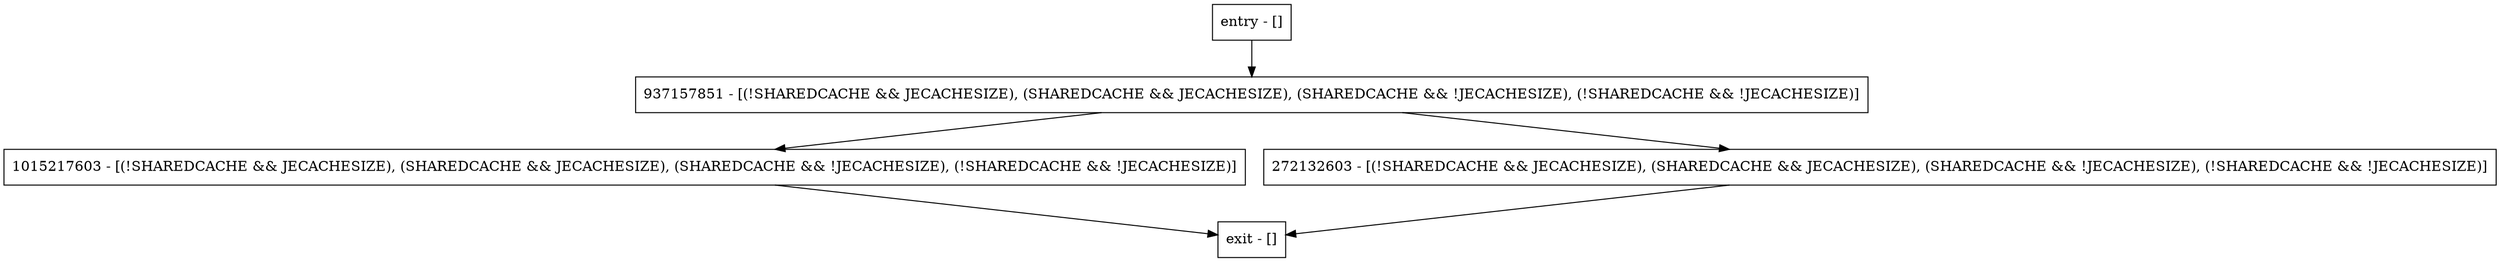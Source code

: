digraph parseBoolean {
node [shape=record];
entry [label="entry - []"];
exit [label="exit - []"];
1015217603 [label="1015217603 - [(!SHAREDCACHE && JECACHESIZE), (SHAREDCACHE && JECACHESIZE), (SHAREDCACHE && !JECACHESIZE), (!SHAREDCACHE && !JECACHESIZE)]"];
937157851 [label="937157851 - [(!SHAREDCACHE && JECACHESIZE), (SHAREDCACHE && JECACHESIZE), (SHAREDCACHE && !JECACHESIZE), (!SHAREDCACHE && !JECACHESIZE)]"];
272132603 [label="272132603 - [(!SHAREDCACHE && JECACHESIZE), (SHAREDCACHE && JECACHESIZE), (SHAREDCACHE && !JECACHESIZE), (!SHAREDCACHE && !JECACHESIZE)]"];
entry;
exit;
entry -> 937157851;
1015217603 -> exit;
937157851 -> 1015217603;
937157851 -> 272132603;
272132603 -> exit;
}

